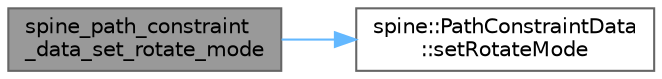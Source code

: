 digraph "spine_path_constraint_data_set_rotate_mode"
{
 // LATEX_PDF_SIZE
  bgcolor="transparent";
  edge [fontname=Helvetica,fontsize=10,labelfontname=Helvetica,labelfontsize=10];
  node [fontname=Helvetica,fontsize=10,shape=box,height=0.2,width=0.4];
  rankdir="LR";
  Node1 [id="Node000001",label="spine_path_constraint\l_data_set_rotate_mode",height=0.2,width=0.4,color="gray40", fillcolor="grey60", style="filled", fontcolor="black",tooltip=" "];
  Node1 -> Node2 [id="edge1_Node000001_Node000002",color="steelblue1",style="solid",tooltip=" "];
  Node2 [id="Node000002",label="spine::PathConstraintData\l::setRotateMode",height=0.2,width=0.4,color="grey40", fillcolor="white", style="filled",URL="$classspine_1_1_path_constraint_data.html#a4cd8a80e7f6a738fb75d8c1a486e6711",tooltip=" "];
}
